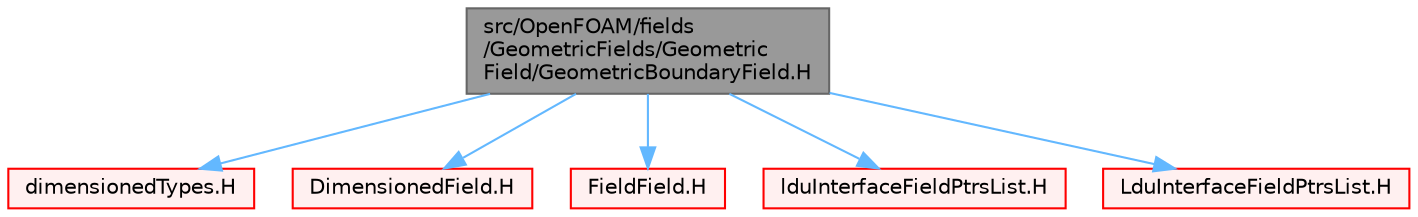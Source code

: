 digraph "src/OpenFOAM/fields/GeometricFields/GeometricField/GeometricBoundaryField.H"
{
 // LATEX_PDF_SIZE
  bgcolor="transparent";
  edge [fontname=Helvetica,fontsize=10,labelfontname=Helvetica,labelfontsize=10];
  node [fontname=Helvetica,fontsize=10,shape=box,height=0.2,width=0.4];
  Node1 [id="Node000001",label="src/OpenFOAM/fields\l/GeometricFields/Geometric\lField/GeometricBoundaryField.H",height=0.2,width=0.4,color="gray40", fillcolor="grey60", style="filled", fontcolor="black",tooltip=" "];
  Node1 -> Node2 [id="edge1_Node000001_Node000002",color="steelblue1",style="solid",tooltip=" "];
  Node2 [id="Node000002",label="dimensionedTypes.H",height=0.2,width=0.4,color="red", fillcolor="#FFF0F0", style="filled",URL="$dimensionedTypes_8H.html",tooltip=" "];
  Node1 -> Node212 [id="edge2_Node000001_Node000212",color="steelblue1",style="solid",tooltip=" "];
  Node212 [id="Node000212",label="DimensionedField.H",height=0.2,width=0.4,color="red", fillcolor="#FFF0F0", style="filled",URL="$DimensionedField_8H.html",tooltip=" "];
  Node1 -> Node226 [id="edge3_Node000001_Node000226",color="steelblue1",style="solid",tooltip=" "];
  Node226 [id="Node000226",label="FieldField.H",height=0.2,width=0.4,color="red", fillcolor="#FFF0F0", style="filled",URL="$FieldField_8H.html",tooltip=" "];
  Node1 -> Node230 [id="edge4_Node000001_Node000230",color="steelblue1",style="solid",tooltip=" "];
  Node230 [id="Node000230",label="lduInterfaceFieldPtrsList.H",height=0.2,width=0.4,color="red", fillcolor="#FFF0F0", style="filled",URL="$lduInterfaceFieldPtrsList_8H.html",tooltip=" "];
  Node1 -> Node242 [id="edge5_Node000001_Node000242",color="steelblue1",style="solid",tooltip=" "];
  Node242 [id="Node000242",label="LduInterfaceFieldPtrsList.H",height=0.2,width=0.4,color="red", fillcolor="#FFF0F0", style="filled",URL="$LduInterfaceFieldPtrsList_8H.html",tooltip="List of coupled interface fields to be used in coupling."];
}
